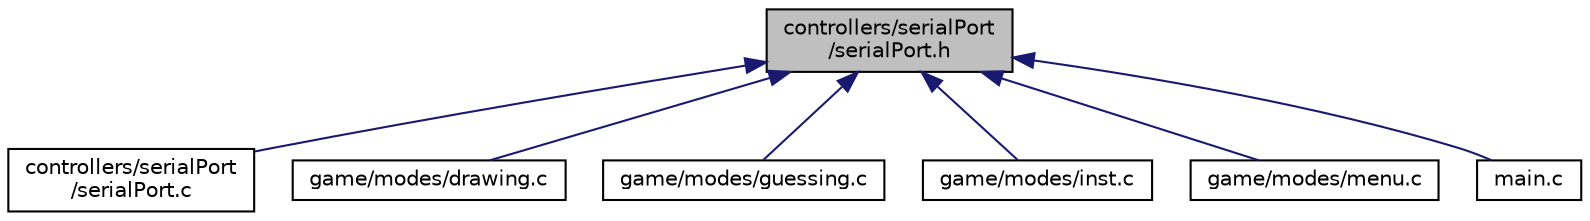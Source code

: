 digraph "controllers/serialPort/serialPort.h"
{
 // LATEX_PDF_SIZE
  edge [fontname="Helvetica",fontsize="10",labelfontname="Helvetica",labelfontsize="10"];
  node [fontname="Helvetica",fontsize="10",shape=record];
  Node1 [label="controllers/serialPort\l/serialPort.h",height=0.2,width=0.4,color="black", fillcolor="grey75", style="filled", fontcolor="black",tooltip=" "];
  Node1 -> Node2 [dir="back",color="midnightblue",fontsize="10",style="solid"];
  Node2 [label="controllers/serialPort\l/serialPort.c",height=0.2,width=0.4,color="black", fillcolor="white", style="filled",URL="$serial_port_8c.html",tooltip=" "];
  Node1 -> Node3 [dir="back",color="midnightblue",fontsize="10",style="solid"];
  Node3 [label="game/modes/drawing.c",height=0.2,width=0.4,color="black", fillcolor="white", style="filled",URL="$drawing_8c.html",tooltip=" "];
  Node1 -> Node4 [dir="back",color="midnightblue",fontsize="10",style="solid"];
  Node4 [label="game/modes/guessing.c",height=0.2,width=0.4,color="black", fillcolor="white", style="filled",URL="$guessing_8c.html",tooltip=" "];
  Node1 -> Node5 [dir="back",color="midnightblue",fontsize="10",style="solid"];
  Node5 [label="game/modes/inst.c",height=0.2,width=0.4,color="black", fillcolor="white", style="filled",URL="$inst_8c.html",tooltip=" "];
  Node1 -> Node6 [dir="back",color="midnightblue",fontsize="10",style="solid"];
  Node6 [label="game/modes/menu.c",height=0.2,width=0.4,color="black", fillcolor="white", style="filled",URL="$menu_8c.html",tooltip=" "];
  Node1 -> Node7 [dir="back",color="midnightblue",fontsize="10",style="solid"];
  Node7 [label="main.c",height=0.2,width=0.4,color="black", fillcolor="white", style="filled",URL="$main_8c.html",tooltip=" "];
}
